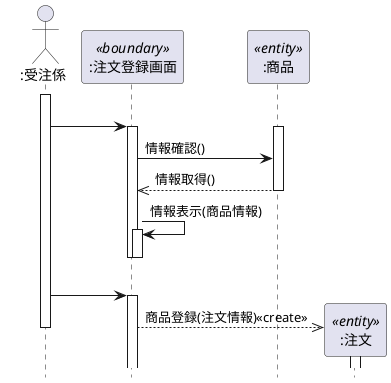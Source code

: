 @startuml 商品注文
hide footbox
actor ":受注係" as a
participant ":注文登録画面" as boundary <<boundary>>
participant ":商品" as entity <<entity>>
activate a
    alt 登録
        a -> boundary
        activate entity
        activate boundary
        boundary -> entity:情報確認()
        boundary <<-- entity:情報取得()
        deactivate entity
        boundary -> boundary:情報表示(商品情報)
            activate boundary
            deactivate boundary
        deactivate boundary
    else 注文
        a -> boundary
        activate boundary
            create ":注文" as tyu <<entity>>
            boundary -->> tyu:商品登録(注文情報)<<create>>
            activate tyu
            deactivate tyu
deactivate a
@enduml 